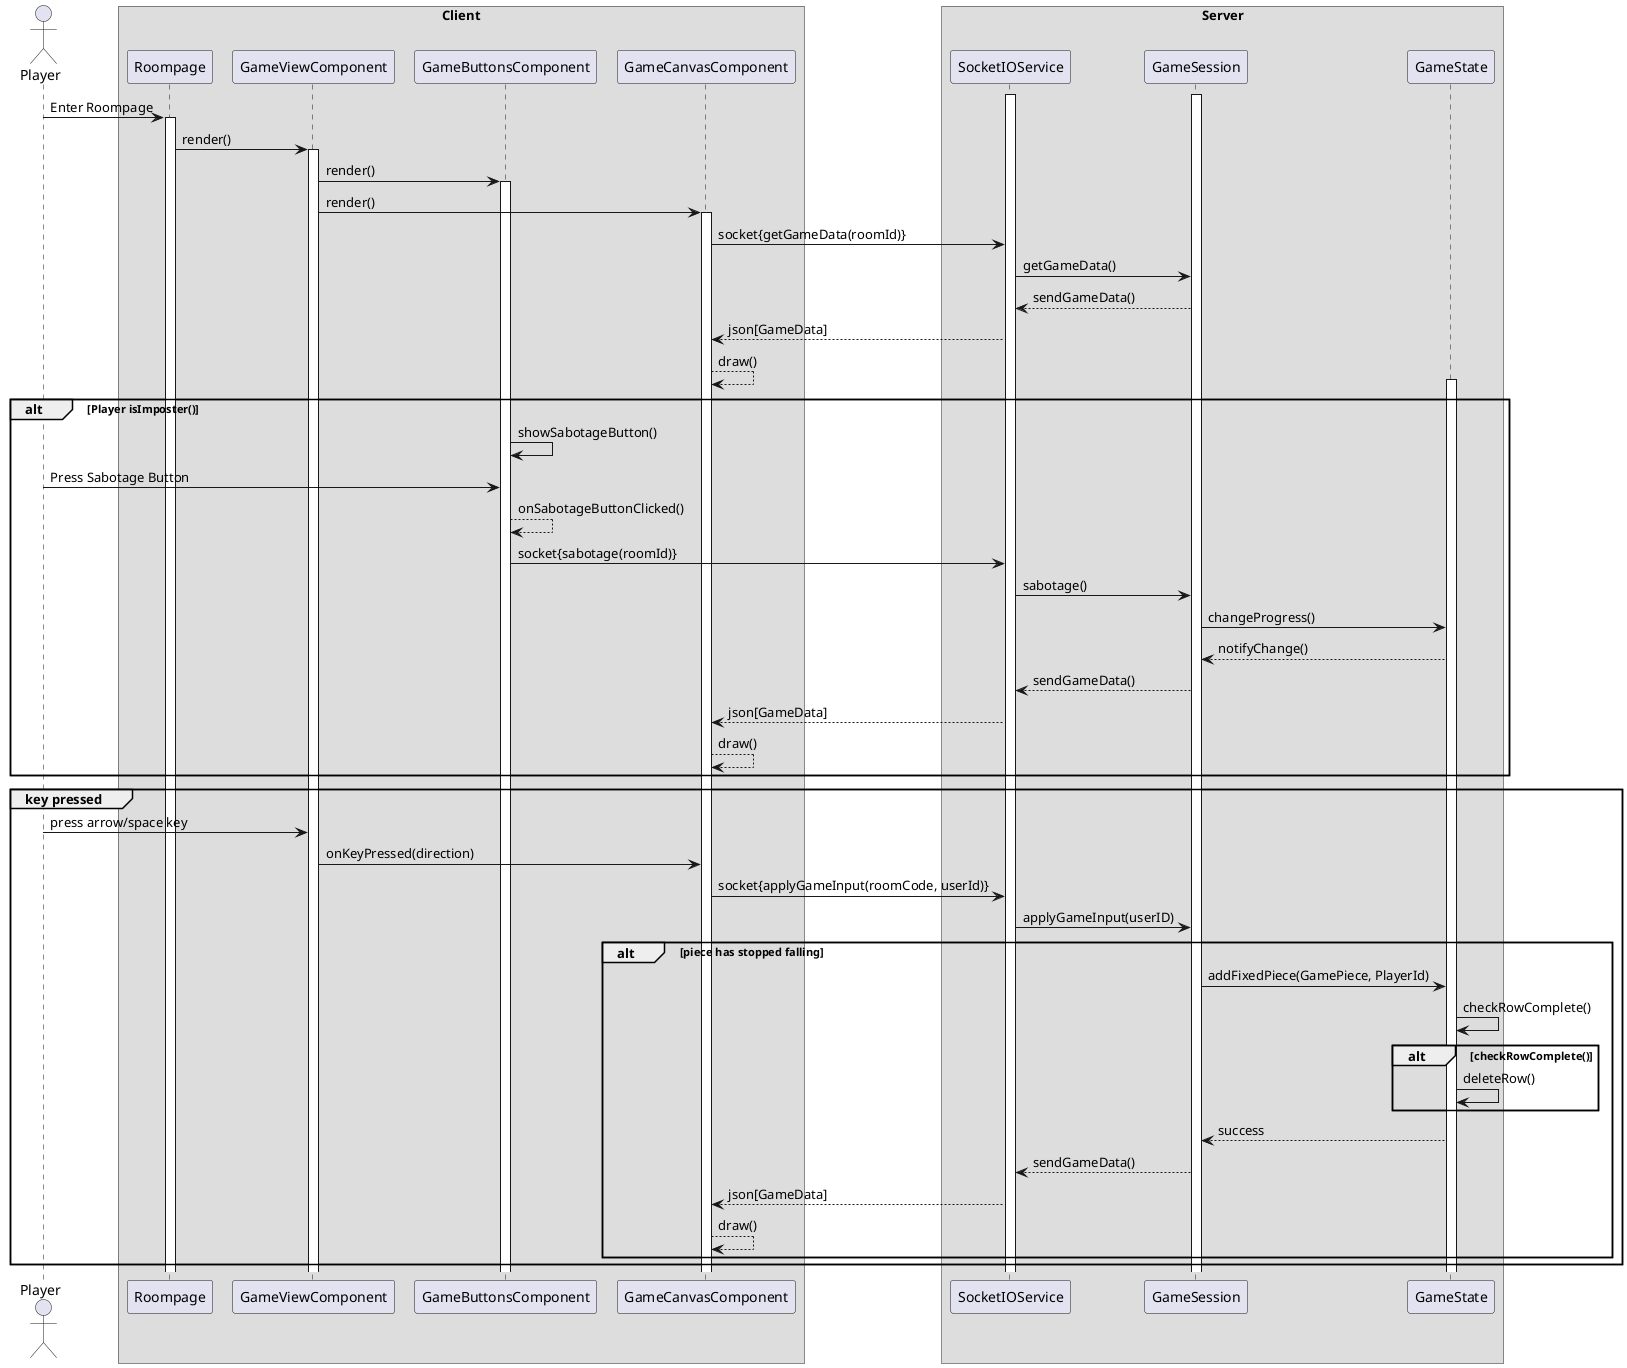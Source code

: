 
@startuml GenerateRoom
skinparam ParticipantPadding 5
skinparam BoxPadding 5


actor Player
participant SocketIOService as SS

box Client
    participant Roompage as RP
    participant GameViewComponent as GVC
    participant GameButtonsComponent as GBC
    participant GameCanvasComponent as GCC
end box

box Server
    participant SocketIOService as SS
    participant GameSession as GS
    participant GameState as GState

end Box

activate SS
activate GS

Player -> RP: Enter Roompage
activate RP

RP -> GVC: render()
activate GVC

GVC -> GBC: render()
activate GBC

GVC -> GCC: render()
activate GCC


GCC -> SS: socket{getGameData(roomId)}

SS -> GS: getGameData()
GS --> SS: sendGameData()
SS --> GCC: json[GameData]

GCC --> GCC: draw()
activate GState
alt Player isImposter()
    GBC -> GBC: showSabotageButton()
    Player -> GBC: Press Sabotage Button
    GBC --> GBC: onSabotageButtonClicked()
    GBC -> SS: socket{sabotage(roomId)}
    SS -> GS: sabotage()
    GS -> GState: changeProgress()
    GState --> GS: notifyChange()
    GS --> SS: sendGameData()
    SS --> GCC: json[GameData]
    GCC --> GCC: draw()
end

group key pressed
Player -> GVC: press arrow/space key
GVC -> GCC: onKeyPressed(direction)
GCC -> SS: socket{applyGameInput(roomCode, userId)}
SS -> GS: applyGameInput(userID)
alt piece has stopped falling 
GS -> GState: addFixedPiece(GamePiece, PlayerId)
GState -> GState: checkRowComplete()
alt checkRowComplete()
    GState -> GState: deleteRow()
end
GState --> GS: success
GS --> SS: sendGameData()
SS --> GCC: json[GameData]
GCC --> GCC: draw()
end
end

@enduml